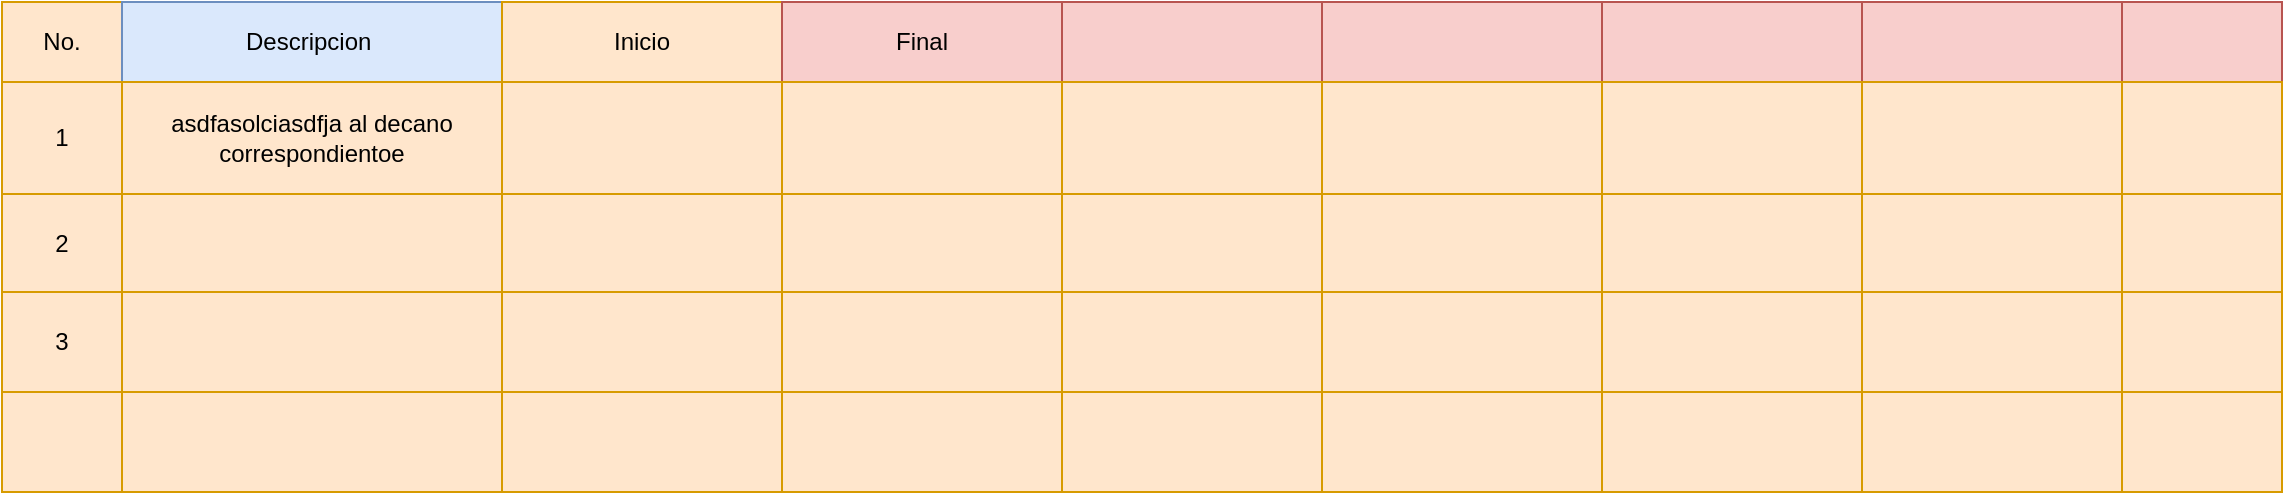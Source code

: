 <mxfile version="24.2.5" type="github">
  <diagram name="Fase 1 Inicio" id="8t1y3uFtydpFNQc3oyha">
    <mxGraphModel dx="1474" dy="1691" grid="1" gridSize="10" guides="1" tooltips="1" connect="1" arrows="1" fold="1" page="1" pageScale="1" pageWidth="827" pageHeight="1169" math="0" shadow="0">
      <root>
        <mxCell id="0" />
        <mxCell id="1" parent="0" />
        <mxCell id="MIYx1o6pVA1GDxMh2l_--1" value="" style="childLayout=tableLayout;recursiveResize=0;shadow=0;fillColor=#ffe6cc;rounded=0;whiteSpace=wrap;strokeColor=#d79b00;" vertex="1" parent="1">
          <mxGeometry x="60" y="-150" width="1140" height="245" as="geometry" />
        </mxCell>
        <mxCell id="MIYx1o6pVA1GDxMh2l_--2" value="" style="shape=tableRow;horizontal=0;startSize=0;swimlaneHead=0;swimlaneBody=0;top=0;left=0;bottom=0;right=0;dropTarget=0;collapsible=0;recursiveResize=0;expand=0;fontStyle=0;fillColor=none;strokeColor=inherit;rounded=0;" vertex="1" parent="MIYx1o6pVA1GDxMh2l_--1">
          <mxGeometry width="1140" height="40" as="geometry" />
        </mxCell>
        <mxCell id="MIYx1o6pVA1GDxMh2l_--3" value="No." style="connectable=0;recursiveResize=0;strokeColor=inherit;fillColor=none;align=center;whiteSpace=wrap;html=1;rounded=0;" vertex="1" parent="MIYx1o6pVA1GDxMh2l_--2">
          <mxGeometry width="60" height="40" as="geometry">
            <mxRectangle width="60" height="40" as="alternateBounds" />
          </mxGeometry>
        </mxCell>
        <mxCell id="MIYx1o6pVA1GDxMh2l_--4" value="Descripcion&amp;nbsp;" style="connectable=0;recursiveResize=0;strokeColor=#6c8ebf;fillColor=#dae8fc;align=center;whiteSpace=wrap;html=1;rounded=0;" vertex="1" parent="MIYx1o6pVA1GDxMh2l_--2">
          <mxGeometry x="60" width="190" height="40" as="geometry">
            <mxRectangle width="190" height="40" as="alternateBounds" />
          </mxGeometry>
        </mxCell>
        <mxCell id="MIYx1o6pVA1GDxMh2l_--5" value="Inicio" style="connectable=0;recursiveResize=0;strokeColor=inherit;fillColor=none;align=center;whiteSpace=wrap;html=1;rounded=0;" vertex="1" parent="MIYx1o6pVA1GDxMh2l_--2">
          <mxGeometry x="250" width="140" height="40" as="geometry">
            <mxRectangle width="140" height="40" as="alternateBounds" />
          </mxGeometry>
        </mxCell>
        <mxCell id="MIYx1o6pVA1GDxMh2l_--12" value="Final" style="connectable=0;recursiveResize=0;strokeColor=#b85450;fillColor=#f8cecc;align=center;whiteSpace=wrap;html=1;rounded=0;" vertex="1" parent="MIYx1o6pVA1GDxMh2l_--2">
          <mxGeometry x="390" width="140" height="40" as="geometry">
            <mxRectangle width="140" height="40" as="alternateBounds" />
          </mxGeometry>
        </mxCell>
        <mxCell id="MIYx1o6pVA1GDxMh2l_--34" style="connectable=0;recursiveResize=0;strokeColor=#b85450;fillColor=#f8cecc;align=center;whiteSpace=wrap;html=1;rounded=0;" vertex="1" parent="MIYx1o6pVA1GDxMh2l_--2">
          <mxGeometry x="530" width="130" height="40" as="geometry">
            <mxRectangle width="130" height="40" as="alternateBounds" />
          </mxGeometry>
        </mxCell>
        <mxCell id="MIYx1o6pVA1GDxMh2l_--39" style="connectable=0;recursiveResize=0;strokeColor=#b85450;fillColor=#f8cecc;align=center;whiteSpace=wrap;html=1;rounded=0;" vertex="1" parent="MIYx1o6pVA1GDxMh2l_--2">
          <mxGeometry x="660" width="140" height="40" as="geometry">
            <mxRectangle width="140" height="40" as="alternateBounds" />
          </mxGeometry>
        </mxCell>
        <mxCell id="MIYx1o6pVA1GDxMh2l_--44" style="connectable=0;recursiveResize=0;strokeColor=#b85450;fillColor=#f8cecc;align=center;whiteSpace=wrap;html=1;rounded=0;" vertex="1" parent="MIYx1o6pVA1GDxMh2l_--2">
          <mxGeometry x="800" width="130" height="40" as="geometry">
            <mxRectangle width="130" height="40" as="alternateBounds" />
          </mxGeometry>
        </mxCell>
        <mxCell id="MIYx1o6pVA1GDxMh2l_--49" style="connectable=0;recursiveResize=0;strokeColor=#b85450;fillColor=#f8cecc;align=center;whiteSpace=wrap;html=1;rounded=0;" vertex="1" parent="MIYx1o6pVA1GDxMh2l_--2">
          <mxGeometry x="930" width="130" height="40" as="geometry">
            <mxRectangle width="130" height="40" as="alternateBounds" />
          </mxGeometry>
        </mxCell>
        <mxCell id="MIYx1o6pVA1GDxMh2l_--54" style="connectable=0;recursiveResize=0;strokeColor=#b85450;fillColor=#f8cecc;align=center;whiteSpace=wrap;html=1;rounded=0;" vertex="1" parent="MIYx1o6pVA1GDxMh2l_--2">
          <mxGeometry x="1060" width="80" height="40" as="geometry">
            <mxRectangle width="80" height="40" as="alternateBounds" />
          </mxGeometry>
        </mxCell>
        <mxCell id="MIYx1o6pVA1GDxMh2l_--6" style="shape=tableRow;horizontal=0;startSize=0;swimlaneHead=0;swimlaneBody=0;top=0;left=0;bottom=0;right=0;dropTarget=0;collapsible=0;recursiveResize=0;expand=0;fontStyle=0;fillColor=none;strokeColor=inherit;rounded=0;" vertex="1" parent="MIYx1o6pVA1GDxMh2l_--1">
          <mxGeometry y="40" width="1140" height="56" as="geometry" />
        </mxCell>
        <mxCell id="MIYx1o6pVA1GDxMh2l_--7" value="1" style="connectable=0;recursiveResize=0;strokeColor=inherit;fillColor=none;align=center;whiteSpace=wrap;html=1;rounded=0;" vertex="1" parent="MIYx1o6pVA1GDxMh2l_--6">
          <mxGeometry width="60" height="56" as="geometry">
            <mxRectangle width="60" height="56" as="alternateBounds" />
          </mxGeometry>
        </mxCell>
        <mxCell id="MIYx1o6pVA1GDxMh2l_--8" value="asdfasolciasdfja al decano correspondientoe" style="connectable=0;recursiveResize=0;strokeColor=inherit;fillColor=none;align=center;whiteSpace=wrap;html=1;rounded=0;" vertex="1" parent="MIYx1o6pVA1GDxMh2l_--6">
          <mxGeometry x="60" width="190" height="56" as="geometry">
            <mxRectangle width="190" height="56" as="alternateBounds" />
          </mxGeometry>
        </mxCell>
        <mxCell id="MIYx1o6pVA1GDxMh2l_--9" value="&lt;span style=&quot;white-space: pre;&quot;&gt;&#x9;&lt;/span&gt;&lt;span style=&quot;white-space: pre;&quot;&gt;&#x9;&lt;/span&gt;&lt;span style=&quot;white-space: pre;&quot;&gt;&#x9;&lt;/span&gt;&lt;span style=&quot;white-space: pre;&quot;&gt;&#x9;&lt;/span&gt;&lt;span style=&quot;white-space: pre;&quot;&gt;&#x9;&lt;/span&gt;&lt;span style=&quot;white-space: pre;&quot;&gt;&#x9;&lt;/span&gt;&lt;span style=&quot;white-space: pre;&quot;&gt;&#x9;&lt;/span&gt;&lt;div&gt;&lt;span style=&quot;white-space: pre;&quot;&gt;&#x9;&lt;/span&gt;&lt;span style=&quot;white-space: pre;&quot;&gt;&#x9;&lt;/span&gt;&lt;span style=&quot;white-space: pre;&quot;&gt;&#x9;&lt;/span&gt;&lt;/div&gt;" style="connectable=0;recursiveResize=0;strokeColor=inherit;fillColor=none;align=center;whiteSpace=wrap;html=1;rounded=0;" vertex="1" parent="MIYx1o6pVA1GDxMh2l_--6">
          <mxGeometry x="250" width="140" height="56" as="geometry">
            <mxRectangle width="140" height="56" as="alternateBounds" />
          </mxGeometry>
        </mxCell>
        <mxCell id="MIYx1o6pVA1GDxMh2l_--13" style="connectable=0;recursiveResize=0;strokeColor=inherit;fillColor=none;align=center;whiteSpace=wrap;html=1;rounded=0;" vertex="1" parent="MIYx1o6pVA1GDxMh2l_--6">
          <mxGeometry x="390" width="140" height="56" as="geometry">
            <mxRectangle width="140" height="56" as="alternateBounds" />
          </mxGeometry>
        </mxCell>
        <mxCell id="MIYx1o6pVA1GDxMh2l_--35" style="connectable=0;recursiveResize=0;strokeColor=inherit;fillColor=none;align=center;whiteSpace=wrap;html=1;rounded=0;" vertex="1" parent="MIYx1o6pVA1GDxMh2l_--6">
          <mxGeometry x="530" width="130" height="56" as="geometry">
            <mxRectangle width="130" height="56" as="alternateBounds" />
          </mxGeometry>
        </mxCell>
        <mxCell id="MIYx1o6pVA1GDxMh2l_--40" style="connectable=0;recursiveResize=0;strokeColor=inherit;fillColor=none;align=center;whiteSpace=wrap;html=1;rounded=0;" vertex="1" parent="MIYx1o6pVA1GDxMh2l_--6">
          <mxGeometry x="660" width="140" height="56" as="geometry">
            <mxRectangle width="140" height="56" as="alternateBounds" />
          </mxGeometry>
        </mxCell>
        <mxCell id="MIYx1o6pVA1GDxMh2l_--45" style="connectable=0;recursiveResize=0;strokeColor=inherit;fillColor=none;align=center;whiteSpace=wrap;html=1;rounded=0;" vertex="1" parent="MIYx1o6pVA1GDxMh2l_--6">
          <mxGeometry x="800" width="130" height="56" as="geometry">
            <mxRectangle width="130" height="56" as="alternateBounds" />
          </mxGeometry>
        </mxCell>
        <mxCell id="MIYx1o6pVA1GDxMh2l_--50" style="connectable=0;recursiveResize=0;strokeColor=inherit;fillColor=none;align=center;whiteSpace=wrap;html=1;rounded=0;" vertex="1" parent="MIYx1o6pVA1GDxMh2l_--6">
          <mxGeometry x="930" width="130" height="56" as="geometry">
            <mxRectangle width="130" height="56" as="alternateBounds" />
          </mxGeometry>
        </mxCell>
        <mxCell id="MIYx1o6pVA1GDxMh2l_--55" style="connectable=0;recursiveResize=0;strokeColor=inherit;fillColor=none;align=center;whiteSpace=wrap;html=1;rounded=0;" vertex="1" parent="MIYx1o6pVA1GDxMh2l_--6">
          <mxGeometry x="1060" width="80" height="56" as="geometry">
            <mxRectangle width="80" height="56" as="alternateBounds" />
          </mxGeometry>
        </mxCell>
        <mxCell id="MIYx1o6pVA1GDxMh2l_--14" style="shape=tableRow;horizontal=0;startSize=0;swimlaneHead=0;swimlaneBody=0;top=0;left=0;bottom=0;right=0;dropTarget=0;collapsible=0;recursiveResize=0;expand=0;fontStyle=0;fillColor=none;strokeColor=inherit;rounded=0;" vertex="1" parent="MIYx1o6pVA1GDxMh2l_--1">
          <mxGeometry y="96" width="1140" height="49" as="geometry" />
        </mxCell>
        <mxCell id="MIYx1o6pVA1GDxMh2l_--15" value="2" style="connectable=0;recursiveResize=0;strokeColor=inherit;fillColor=none;align=center;whiteSpace=wrap;html=1;rounded=0;" vertex="1" parent="MIYx1o6pVA1GDxMh2l_--14">
          <mxGeometry width="60" height="49" as="geometry">
            <mxRectangle width="60" height="49" as="alternateBounds" />
          </mxGeometry>
        </mxCell>
        <mxCell id="MIYx1o6pVA1GDxMh2l_--16" style="connectable=0;recursiveResize=0;strokeColor=inherit;fillColor=none;align=center;whiteSpace=wrap;html=1;rounded=0;" vertex="1" parent="MIYx1o6pVA1GDxMh2l_--14">
          <mxGeometry x="60" width="190" height="49" as="geometry">
            <mxRectangle width="190" height="49" as="alternateBounds" />
          </mxGeometry>
        </mxCell>
        <mxCell id="MIYx1o6pVA1GDxMh2l_--17" style="connectable=0;recursiveResize=0;strokeColor=inherit;fillColor=none;align=center;whiteSpace=wrap;html=1;rounded=0;" vertex="1" parent="MIYx1o6pVA1GDxMh2l_--14">
          <mxGeometry x="250" width="140" height="49" as="geometry">
            <mxRectangle width="140" height="49" as="alternateBounds" />
          </mxGeometry>
        </mxCell>
        <mxCell id="MIYx1o6pVA1GDxMh2l_--18" style="connectable=0;recursiveResize=0;strokeColor=inherit;fillColor=none;align=center;whiteSpace=wrap;html=1;rounded=0;" vertex="1" parent="MIYx1o6pVA1GDxMh2l_--14">
          <mxGeometry x="390" width="140" height="49" as="geometry">
            <mxRectangle width="140" height="49" as="alternateBounds" />
          </mxGeometry>
        </mxCell>
        <mxCell id="MIYx1o6pVA1GDxMh2l_--36" style="connectable=0;recursiveResize=0;strokeColor=inherit;fillColor=none;align=center;whiteSpace=wrap;html=1;rounded=0;" vertex="1" parent="MIYx1o6pVA1GDxMh2l_--14">
          <mxGeometry x="530" width="130" height="49" as="geometry">
            <mxRectangle width="130" height="49" as="alternateBounds" />
          </mxGeometry>
        </mxCell>
        <mxCell id="MIYx1o6pVA1GDxMh2l_--41" style="connectable=0;recursiveResize=0;strokeColor=inherit;fillColor=none;align=center;whiteSpace=wrap;html=1;rounded=0;" vertex="1" parent="MIYx1o6pVA1GDxMh2l_--14">
          <mxGeometry x="660" width="140" height="49" as="geometry">
            <mxRectangle width="140" height="49" as="alternateBounds" />
          </mxGeometry>
        </mxCell>
        <mxCell id="MIYx1o6pVA1GDxMh2l_--46" style="connectable=0;recursiveResize=0;strokeColor=inherit;fillColor=none;align=center;whiteSpace=wrap;html=1;rounded=0;" vertex="1" parent="MIYx1o6pVA1GDxMh2l_--14">
          <mxGeometry x="800" width="130" height="49" as="geometry">
            <mxRectangle width="130" height="49" as="alternateBounds" />
          </mxGeometry>
        </mxCell>
        <mxCell id="MIYx1o6pVA1GDxMh2l_--51" style="connectable=0;recursiveResize=0;strokeColor=inherit;fillColor=none;align=center;whiteSpace=wrap;html=1;rounded=0;" vertex="1" parent="MIYx1o6pVA1GDxMh2l_--14">
          <mxGeometry x="930" width="130" height="49" as="geometry">
            <mxRectangle width="130" height="49" as="alternateBounds" />
          </mxGeometry>
        </mxCell>
        <mxCell id="MIYx1o6pVA1GDxMh2l_--56" style="connectable=0;recursiveResize=0;strokeColor=inherit;fillColor=none;align=center;whiteSpace=wrap;html=1;rounded=0;" vertex="1" parent="MIYx1o6pVA1GDxMh2l_--14">
          <mxGeometry x="1060" width="80" height="49" as="geometry">
            <mxRectangle width="80" height="49" as="alternateBounds" />
          </mxGeometry>
        </mxCell>
        <mxCell id="MIYx1o6pVA1GDxMh2l_--19" style="shape=tableRow;horizontal=0;startSize=0;swimlaneHead=0;swimlaneBody=0;top=0;left=0;bottom=0;right=0;dropTarget=0;collapsible=0;recursiveResize=0;expand=0;fontStyle=0;fillColor=none;strokeColor=inherit;rounded=0;" vertex="1" parent="MIYx1o6pVA1GDxMh2l_--1">
          <mxGeometry y="145" width="1140" height="50" as="geometry" />
        </mxCell>
        <mxCell id="MIYx1o6pVA1GDxMh2l_--20" value="3" style="connectable=0;recursiveResize=0;strokeColor=inherit;fillColor=none;align=center;whiteSpace=wrap;html=1;rounded=0;" vertex="1" parent="MIYx1o6pVA1GDxMh2l_--19">
          <mxGeometry width="60" height="50" as="geometry">
            <mxRectangle width="60" height="50" as="alternateBounds" />
          </mxGeometry>
        </mxCell>
        <mxCell id="MIYx1o6pVA1GDxMh2l_--21" style="connectable=0;recursiveResize=0;strokeColor=inherit;fillColor=none;align=center;whiteSpace=wrap;html=1;rounded=0;" vertex="1" parent="MIYx1o6pVA1GDxMh2l_--19">
          <mxGeometry x="60" width="190" height="50" as="geometry">
            <mxRectangle width="190" height="50" as="alternateBounds" />
          </mxGeometry>
        </mxCell>
        <mxCell id="MIYx1o6pVA1GDxMh2l_--22" style="connectable=0;recursiveResize=0;strokeColor=inherit;fillColor=none;align=center;whiteSpace=wrap;html=1;rounded=0;" vertex="1" parent="MIYx1o6pVA1GDxMh2l_--19">
          <mxGeometry x="250" width="140" height="50" as="geometry">
            <mxRectangle width="140" height="50" as="alternateBounds" />
          </mxGeometry>
        </mxCell>
        <mxCell id="MIYx1o6pVA1GDxMh2l_--23" style="connectable=0;recursiveResize=0;strokeColor=inherit;fillColor=none;align=center;whiteSpace=wrap;html=1;rounded=0;" vertex="1" parent="MIYx1o6pVA1GDxMh2l_--19">
          <mxGeometry x="390" width="140" height="50" as="geometry">
            <mxRectangle width="140" height="50" as="alternateBounds" />
          </mxGeometry>
        </mxCell>
        <mxCell id="MIYx1o6pVA1GDxMh2l_--37" style="connectable=0;recursiveResize=0;strokeColor=inherit;fillColor=none;align=center;whiteSpace=wrap;html=1;rounded=0;" vertex="1" parent="MIYx1o6pVA1GDxMh2l_--19">
          <mxGeometry x="530" width="130" height="50" as="geometry">
            <mxRectangle width="130" height="50" as="alternateBounds" />
          </mxGeometry>
        </mxCell>
        <mxCell id="MIYx1o6pVA1GDxMh2l_--42" style="connectable=0;recursiveResize=0;strokeColor=inherit;fillColor=none;align=center;whiteSpace=wrap;html=1;rounded=0;" vertex="1" parent="MIYx1o6pVA1GDxMh2l_--19">
          <mxGeometry x="660" width="140" height="50" as="geometry">
            <mxRectangle width="140" height="50" as="alternateBounds" />
          </mxGeometry>
        </mxCell>
        <mxCell id="MIYx1o6pVA1GDxMh2l_--47" style="connectable=0;recursiveResize=0;strokeColor=inherit;fillColor=none;align=center;whiteSpace=wrap;html=1;rounded=0;" vertex="1" parent="MIYx1o6pVA1GDxMh2l_--19">
          <mxGeometry x="800" width="130" height="50" as="geometry">
            <mxRectangle width="130" height="50" as="alternateBounds" />
          </mxGeometry>
        </mxCell>
        <mxCell id="MIYx1o6pVA1GDxMh2l_--52" style="connectable=0;recursiveResize=0;strokeColor=inherit;fillColor=none;align=center;whiteSpace=wrap;html=1;rounded=0;" vertex="1" parent="MIYx1o6pVA1GDxMh2l_--19">
          <mxGeometry x="930" width="130" height="50" as="geometry">
            <mxRectangle width="130" height="50" as="alternateBounds" />
          </mxGeometry>
        </mxCell>
        <mxCell id="MIYx1o6pVA1GDxMh2l_--57" style="connectable=0;recursiveResize=0;strokeColor=inherit;fillColor=none;align=center;whiteSpace=wrap;html=1;rounded=0;" vertex="1" parent="MIYx1o6pVA1GDxMh2l_--19">
          <mxGeometry x="1060" width="80" height="50" as="geometry">
            <mxRectangle width="80" height="50" as="alternateBounds" />
          </mxGeometry>
        </mxCell>
        <mxCell id="MIYx1o6pVA1GDxMh2l_--29" style="shape=tableRow;horizontal=0;startSize=0;swimlaneHead=0;swimlaneBody=0;top=0;left=0;bottom=0;right=0;dropTarget=0;collapsible=0;recursiveResize=0;expand=0;fontStyle=0;fillColor=none;strokeColor=inherit;rounded=0;" vertex="1" parent="MIYx1o6pVA1GDxMh2l_--1">
          <mxGeometry y="195" width="1140" height="50" as="geometry" />
        </mxCell>
        <mxCell id="MIYx1o6pVA1GDxMh2l_--30" style="connectable=0;recursiveResize=0;strokeColor=inherit;fillColor=none;align=center;whiteSpace=wrap;html=1;rounded=0;" vertex="1" parent="MIYx1o6pVA1GDxMh2l_--29">
          <mxGeometry width="60" height="50" as="geometry">
            <mxRectangle width="60" height="50" as="alternateBounds" />
          </mxGeometry>
        </mxCell>
        <mxCell id="MIYx1o6pVA1GDxMh2l_--31" style="connectable=0;recursiveResize=0;strokeColor=inherit;fillColor=none;align=center;whiteSpace=wrap;html=1;rounded=0;" vertex="1" parent="MIYx1o6pVA1GDxMh2l_--29">
          <mxGeometry x="60" width="190" height="50" as="geometry">
            <mxRectangle width="190" height="50" as="alternateBounds" />
          </mxGeometry>
        </mxCell>
        <mxCell id="MIYx1o6pVA1GDxMh2l_--32" style="connectable=0;recursiveResize=0;strokeColor=inherit;fillColor=none;align=center;whiteSpace=wrap;html=1;rounded=0;" vertex="1" parent="MIYx1o6pVA1GDxMh2l_--29">
          <mxGeometry x="250" width="140" height="50" as="geometry">
            <mxRectangle width="140" height="50" as="alternateBounds" />
          </mxGeometry>
        </mxCell>
        <mxCell id="MIYx1o6pVA1GDxMh2l_--33" style="connectable=0;recursiveResize=0;strokeColor=inherit;fillColor=none;align=center;whiteSpace=wrap;html=1;rounded=0;" vertex="1" parent="MIYx1o6pVA1GDxMh2l_--29">
          <mxGeometry x="390" width="140" height="50" as="geometry">
            <mxRectangle width="140" height="50" as="alternateBounds" />
          </mxGeometry>
        </mxCell>
        <mxCell id="MIYx1o6pVA1GDxMh2l_--38" style="connectable=0;recursiveResize=0;strokeColor=inherit;fillColor=none;align=center;whiteSpace=wrap;html=1;rounded=0;" vertex="1" parent="MIYx1o6pVA1GDxMh2l_--29">
          <mxGeometry x="530" width="130" height="50" as="geometry">
            <mxRectangle width="130" height="50" as="alternateBounds" />
          </mxGeometry>
        </mxCell>
        <mxCell id="MIYx1o6pVA1GDxMh2l_--43" style="connectable=0;recursiveResize=0;strokeColor=inherit;fillColor=none;align=center;whiteSpace=wrap;html=1;rounded=0;" vertex="1" parent="MIYx1o6pVA1GDxMh2l_--29">
          <mxGeometry x="660" width="140" height="50" as="geometry">
            <mxRectangle width="140" height="50" as="alternateBounds" />
          </mxGeometry>
        </mxCell>
        <mxCell id="MIYx1o6pVA1GDxMh2l_--48" style="connectable=0;recursiveResize=0;strokeColor=inherit;fillColor=none;align=center;whiteSpace=wrap;html=1;rounded=0;" vertex="1" parent="MIYx1o6pVA1GDxMh2l_--29">
          <mxGeometry x="800" width="130" height="50" as="geometry">
            <mxRectangle width="130" height="50" as="alternateBounds" />
          </mxGeometry>
        </mxCell>
        <mxCell id="MIYx1o6pVA1GDxMh2l_--53" style="connectable=0;recursiveResize=0;strokeColor=inherit;fillColor=none;align=center;whiteSpace=wrap;html=1;rounded=0;" vertex="1" parent="MIYx1o6pVA1GDxMh2l_--29">
          <mxGeometry x="930" width="130" height="50" as="geometry">
            <mxRectangle width="130" height="50" as="alternateBounds" />
          </mxGeometry>
        </mxCell>
        <mxCell id="MIYx1o6pVA1GDxMh2l_--58" style="connectable=0;recursiveResize=0;strokeColor=inherit;fillColor=none;align=center;whiteSpace=wrap;html=1;rounded=0;" vertex="1" parent="MIYx1o6pVA1GDxMh2l_--29">
          <mxGeometry x="1060" width="80" height="50" as="geometry">
            <mxRectangle width="80" height="50" as="alternateBounds" />
          </mxGeometry>
        </mxCell>
      </root>
    </mxGraphModel>
  </diagram>
</mxfile>
